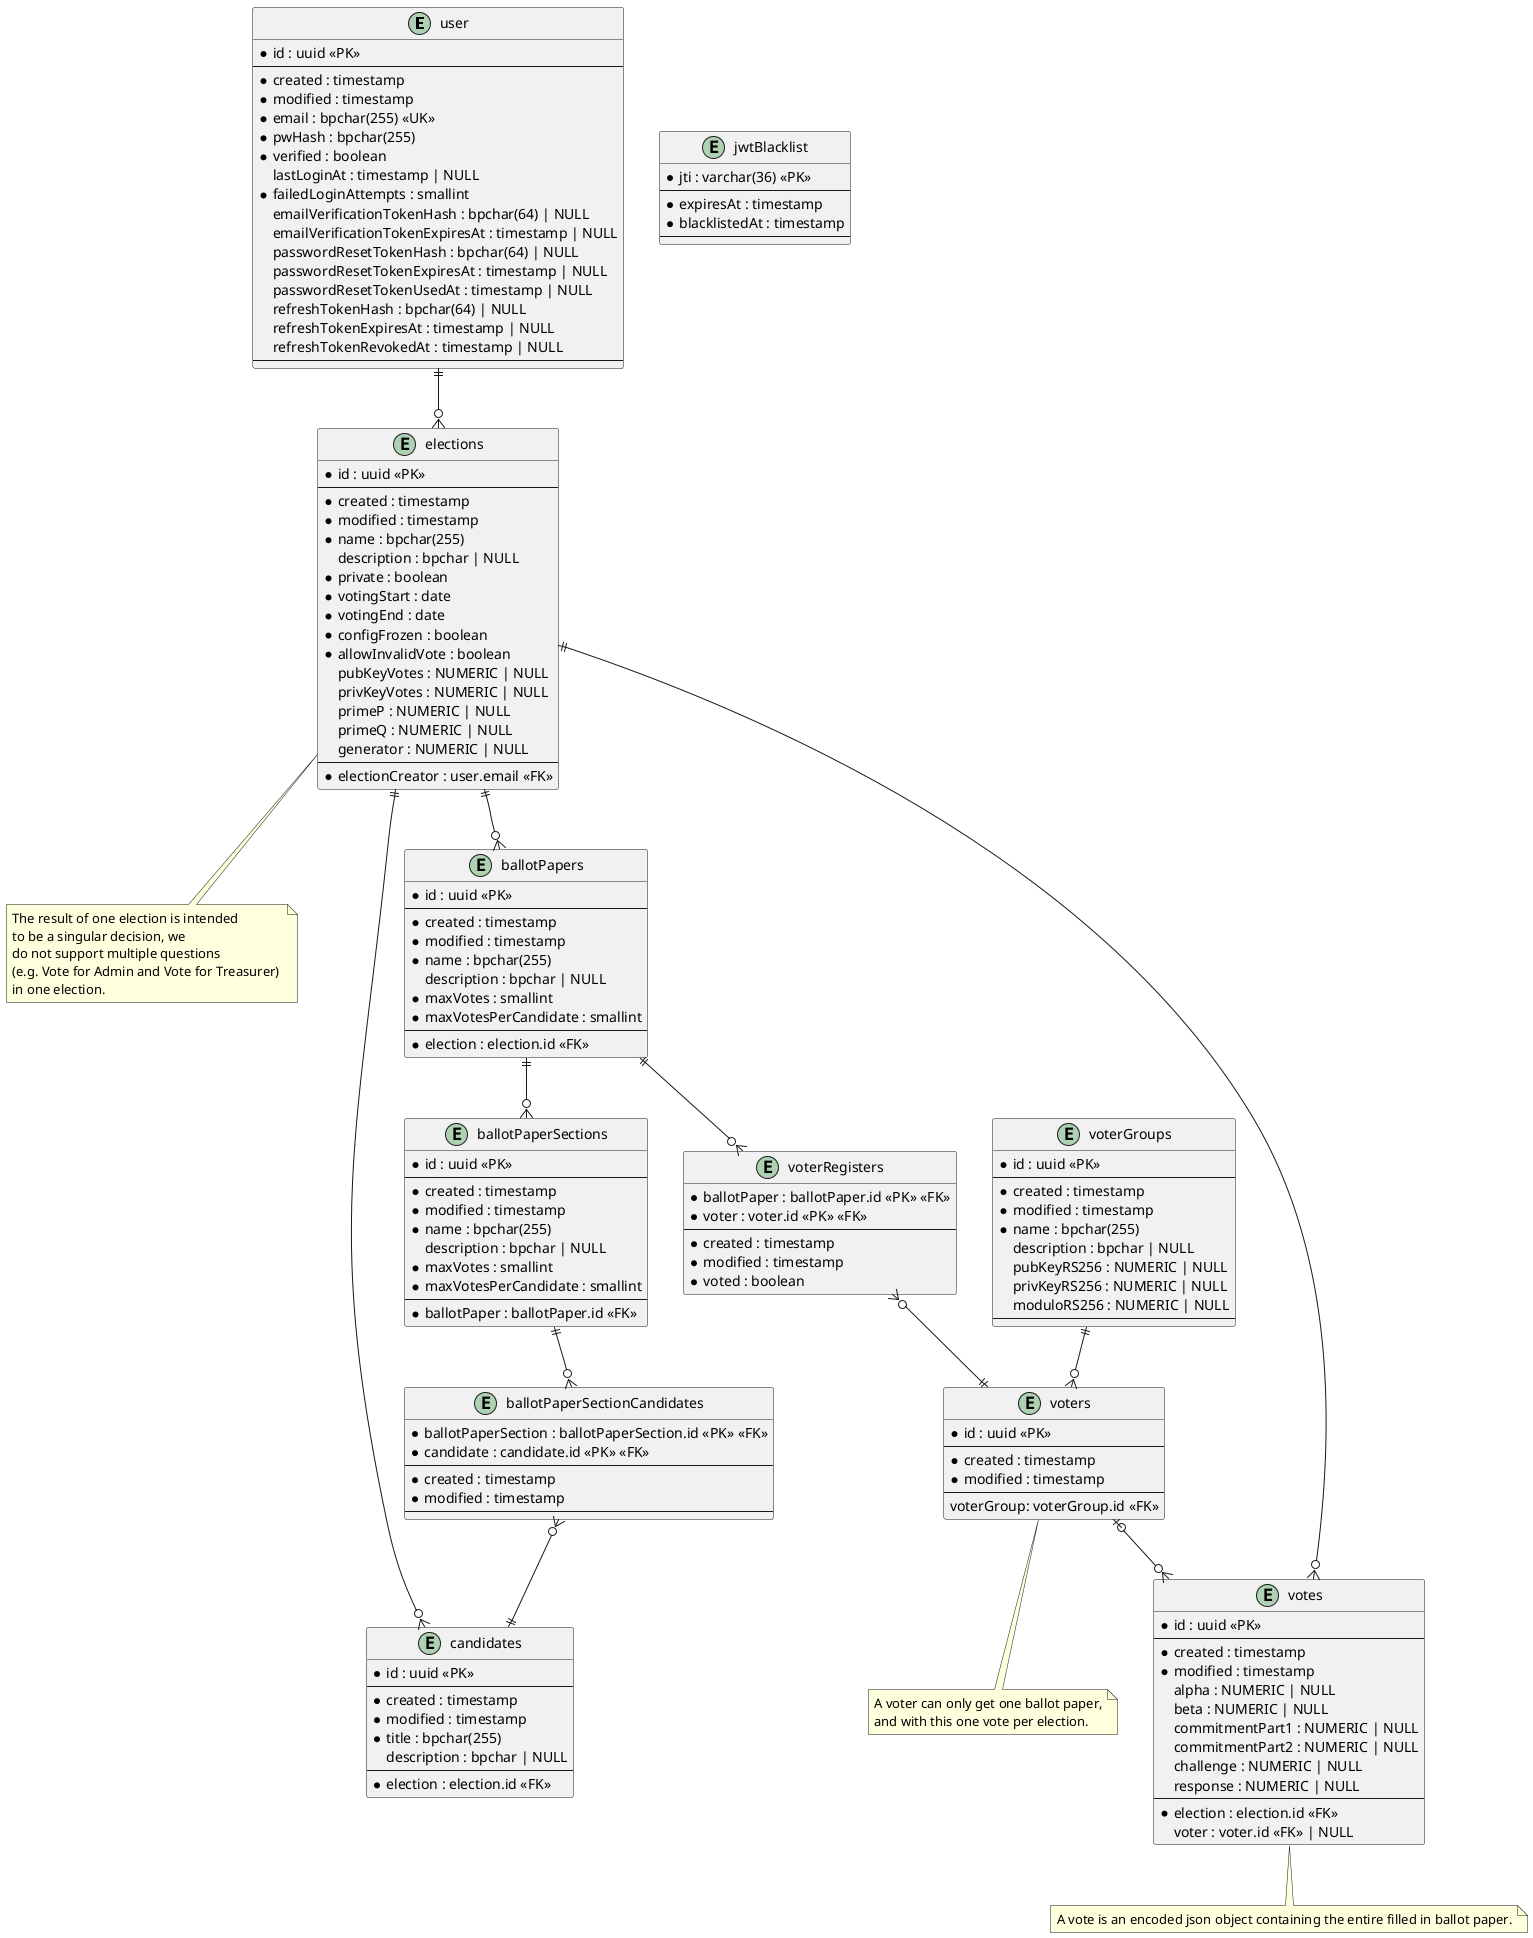 @startuml dataModel

entity "user" as user {
    * id : uuid <<PK>>
    --
    * created : timestamp
    * modified : timestamp
    * email : bpchar(255) <<UK>>
    * pwHash : bpchar(255)
    * verified : boolean
    lastLoginAt : timestamp | NULL
    ' failed login attempts get reset on successful login
    * failedLoginAttempts : smallint
    '* isAdmin : boolean
    emailVerificationTokenHash : bpchar(64) | NULL
    emailVerificationTokenExpiresAt : timestamp | NULL
    passwordResetTokenHash : bpchar(64) | NULL
    passwordResetTokenExpiresAt : timestamp | NULL
    passwordResetTokenUsedAt : timestamp | NULL
    refreshTokenHash : bpchar(64) | NULL
    refreshTokenExpiresAt : timestamp | NULL
    refreshTokenRevokedAt : timestamp | NULL
    --
}

entity "jwtBlacklist" as jwtBlacklist {
    ' this table is used to store blacklisted access tokens
    ' The jti is 36 characters long if we use UUIDv4
    * jti : varchar(36) <<PK>>
    --
    * expiresAt : timestamp
    * blacklistedAt : timestamp
    --
}



entity "elections" as elections {
    * id : uuid <<PK>>
    --
    * created : timestamp
    * modified : timestamp
    * name : bpchar(255)
    description : bpchar | NULL
    * private : boolean
    * votingStart : date
    * votingEnd : date
    * configFrozen : boolean
    * allowInvalidVote : boolean
    ' Is there a use case for `votesCounted`?
    ' * votesCounted : boolean
    ' Computed values such as validVotes and invalidVotes are critical - do we really want to store them?
    ' validVotes : integer | NULL
    ' invalidVotes : integer | NULL
    pubKeyVotes : NUMERIC | NULL
    privKeyVotes : NUMERIC | NULL
    primeP : NUMERIC | NULL
    primeQ : NUMERIC | NULL
    generator : NUMERIC | NULL
    --
    * electionCreator : user.email <<FK>>
}

note as N2
The result of one election is intended 
to be a singular decision, we 
do not support multiple questions 
(e.g. Vote for Admin and Vote for Treasurer) 
in one election.
end note

entity "ballotPapers" as ballotPapers {
    * id : uuid <<PK>>
    --
    * created : timestamp
    * modified : timestamp
    * name : bpchar(255)
    description : bpchar | NULL
    * maxVotes : smallint
    * maxVotesPerCandidate : smallint
    --
    * election : election.id <<FK>>
}

entity "ballotPaperSections" as ballotPaperSections {
    * id : uuid <<PK>>
    --
    * created : timestamp
    * modified : timestamp
    * name : bpchar(255)
    description : bpchar | NULL
    * maxVotes : smallint
    * maxVotesPerCandidate : smallint
    --
    * ballotPaper : ballotPaper.id <<FK>>
}
' note as C_2
' If at least two ballotPaperSections are created for one ballotPaper, 
' the name field of the ballotPaperSections is mandatory.
' end note

entity "ballotPaperSectionCandidates" as ballotPaperSectionCandidates {
    * ballotPaperSection : ballotPaperSection.id <<PK>> <<FK>>
    * candidate : candidate.id <<PK>> <<FK>>
    --
    * created : timestamp
    * modified : timestamp
    --
}

entity "candidates" as candidates {
    * id : uuid <<PK>>
    --
    * created : timestamp
    * modified : timestamp
    * title : bpchar(255)
    description : bpchar | NULL
    --
    * election : election.id <<FK>>
}

entity "votes" as votes {
    * id : uuid <<PK>>
    --
    * created : timestamp
    * modified : timestamp
    alpha : NUMERIC | NULL
    beta : NUMERIC | NULL
    commitmentPart1 : NUMERIC | NULL
    commitmentPart2 : NUMERIC | NULL
    challenge : NUMERIC | NULL
    response : NUMERIC | NULL
    --
    * election : election.id <<FK>>
    ' if the vote isn't secret, voter can be saved
    voter : voter.id <<FK>> | NULL
}
note as N4
A vote is an encoded json object containing the entire filled in ballot paper.
end note

entity "voterRegisters" as voterRegisters {
    * ballotPaper : ballotPaper.id <<PK>> <<FK>>
    * voter : voter.id <<PK>> <<FK>>
    --
    * created : timestamp
    * modified : timestamp
    * voted : boolean
}

entity "voters" as voters {
    * id : uuid <<PK>>
    --
    * created : timestamp
    * modified : timestamp
    --
    voterGroup: voterGroup.id <<FK>>
}
note as N3
A voter can only get one ballot paper,
and with this one vote per election.
end note

entity "voterGroups" as voterGroups {
    * id : uuid <<PK>>
    --
    * created : timestamp
    * modified : timestamp
    * name : bpchar(255)
    description : bpchar | NULL
    pubKeyRS256 : NUMERIC | NULL
    privKeyRS256 : NUMERIC | NULL
    moduloRS256 : NUMERIC | NULL
    --
}

user ||--o{ elections
elections ||--o{ ballotPapers
elections -- N2
elections ||--o{ candidates
ballotPapers ||--o{ voterRegisters
voterRegisters }o--|| voters
ballotPapers ||--o{ ballotPaperSections
' ballotPaperSections -- C_2
ballotPaperSections ||--o{ ballotPaperSectionCandidates
ballotPaperSectionCandidates }o--|| candidates
votes }o--|| elections
voters |o--o{ votes
voterGroups ||--o{ voters
voters -- N3
votes -- N4


@enduml